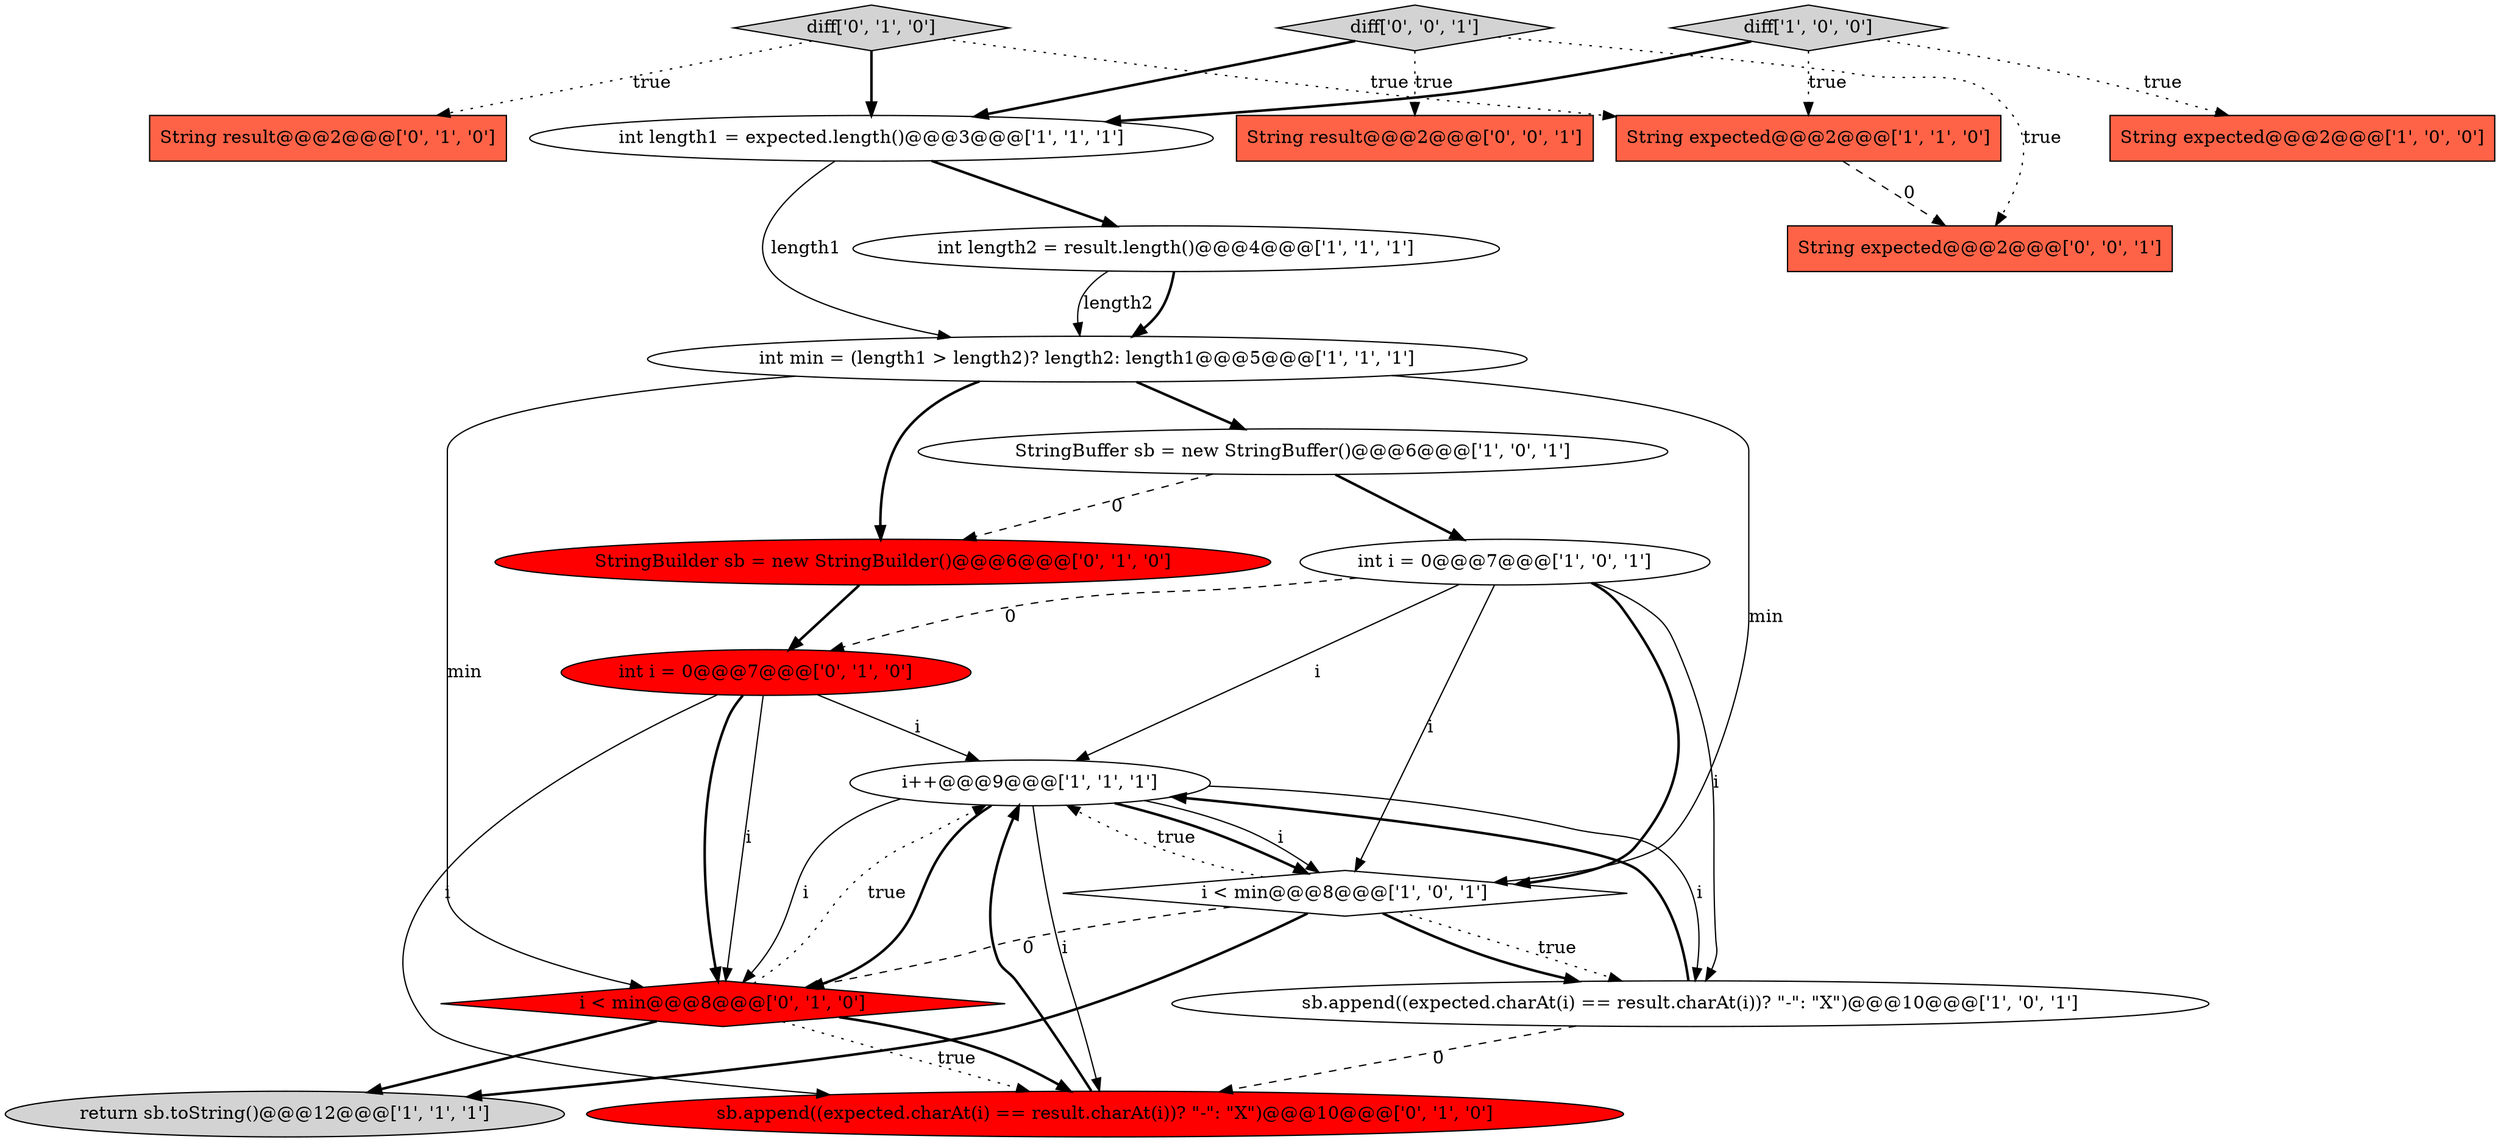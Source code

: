 digraph {
4 [style = filled, label = "int i = 0@@@7@@@['1', '0', '1']", fillcolor = white, shape = ellipse image = "AAA0AAABBB1BBB"];
7 [style = filled, label = "int length1 = expected.length()@@@3@@@['1', '1', '1']", fillcolor = white, shape = ellipse image = "AAA0AAABBB1BBB"];
1 [style = filled, label = "int length2 = result.length()@@@4@@@['1', '1', '1']", fillcolor = white, shape = ellipse image = "AAA0AAABBB1BBB"];
12 [style = filled, label = "int i = 0@@@7@@@['0', '1', '0']", fillcolor = red, shape = ellipse image = "AAA1AAABBB2BBB"];
16 [style = filled, label = "StringBuilder sb = new StringBuilder()@@@6@@@['0', '1', '0']", fillcolor = red, shape = ellipse image = "AAA1AAABBB2BBB"];
3 [style = filled, label = "sb.append((expected.charAt(i) == result.charAt(i))? \"-\": \"X\")@@@10@@@['1', '0', '1']", fillcolor = white, shape = ellipse image = "AAA0AAABBB1BBB"];
15 [style = filled, label = "String result@@@2@@@['0', '1', '0']", fillcolor = tomato, shape = box image = "AAA0AAABBB2BBB"];
14 [style = filled, label = "diff['0', '1', '0']", fillcolor = lightgray, shape = diamond image = "AAA0AAABBB2BBB"];
9 [style = filled, label = "String expected@@@2@@@['1', '0', '0']", fillcolor = tomato, shape = box image = "AAA0AAABBB1BBB"];
18 [style = filled, label = "diff['0', '0', '1']", fillcolor = lightgray, shape = diamond image = "AAA0AAABBB3BBB"];
8 [style = filled, label = "i++@@@9@@@['1', '1', '1']", fillcolor = white, shape = ellipse image = "AAA0AAABBB1BBB"];
6 [style = filled, label = "StringBuffer sb = new StringBuffer()@@@6@@@['1', '0', '1']", fillcolor = white, shape = ellipse image = "AAA0AAABBB1BBB"];
13 [style = filled, label = "i < min@@@8@@@['0', '1', '0']", fillcolor = red, shape = diamond image = "AAA1AAABBB2BBB"];
19 [style = filled, label = "String result@@@2@@@['0', '0', '1']", fillcolor = tomato, shape = box image = "AAA0AAABBB3BBB"];
17 [style = filled, label = "sb.append((expected.charAt(i) == result.charAt(i))? \"-\": \"X\")@@@10@@@['0', '1', '0']", fillcolor = red, shape = ellipse image = "AAA1AAABBB2BBB"];
5 [style = filled, label = "int min = (length1 > length2)? length2: length1@@@5@@@['1', '1', '1']", fillcolor = white, shape = ellipse image = "AAA0AAABBB1BBB"];
11 [style = filled, label = "String expected@@@2@@@['1', '1', '0']", fillcolor = tomato, shape = box image = "AAA0AAABBB1BBB"];
20 [style = filled, label = "String expected@@@2@@@['0', '0', '1']", fillcolor = tomato, shape = box image = "AAA0AAABBB3BBB"];
2 [style = filled, label = "diff['1', '0', '0']", fillcolor = lightgray, shape = diamond image = "AAA0AAABBB1BBB"];
0 [style = filled, label = "return sb.toString()@@@12@@@['1', '1', '1']", fillcolor = lightgray, shape = ellipse image = "AAA0AAABBB1BBB"];
10 [style = filled, label = "i < min@@@8@@@['1', '0', '1']", fillcolor = white, shape = diamond image = "AAA0AAABBB1BBB"];
1->5 [style = bold, label=""];
4->10 [style = bold, label=""];
17->8 [style = bold, label=""];
8->10 [style = bold, label=""];
10->8 [style = dotted, label="true"];
13->17 [style = dotted, label="true"];
7->1 [style = bold, label=""];
3->17 [style = dashed, label="0"];
11->20 [style = dashed, label="0"];
8->3 [style = solid, label="i"];
12->8 [style = solid, label="i"];
18->19 [style = dotted, label="true"];
10->3 [style = dotted, label="true"];
10->3 [style = bold, label=""];
4->3 [style = solid, label="i"];
1->5 [style = solid, label="length2"];
8->13 [style = bold, label=""];
18->20 [style = dotted, label="true"];
10->13 [style = dashed, label="0"];
4->8 [style = solid, label="i"];
8->13 [style = solid, label="i"];
14->7 [style = bold, label=""];
4->12 [style = dashed, label="0"];
2->11 [style = dotted, label="true"];
5->16 [style = bold, label=""];
12->13 [style = bold, label=""];
6->4 [style = bold, label=""];
13->17 [style = bold, label=""];
14->15 [style = dotted, label="true"];
6->16 [style = dashed, label="0"];
2->9 [style = dotted, label="true"];
5->6 [style = bold, label=""];
12->17 [style = solid, label="i"];
13->8 [style = dotted, label="true"];
3->8 [style = bold, label=""];
10->0 [style = bold, label=""];
8->10 [style = solid, label="i"];
12->13 [style = solid, label="i"];
4->10 [style = solid, label="i"];
14->11 [style = dotted, label="true"];
8->17 [style = solid, label="i"];
5->10 [style = solid, label="min"];
2->7 [style = bold, label=""];
18->7 [style = bold, label=""];
16->12 [style = bold, label=""];
5->13 [style = solid, label="min"];
7->5 [style = solid, label="length1"];
13->0 [style = bold, label=""];
}

